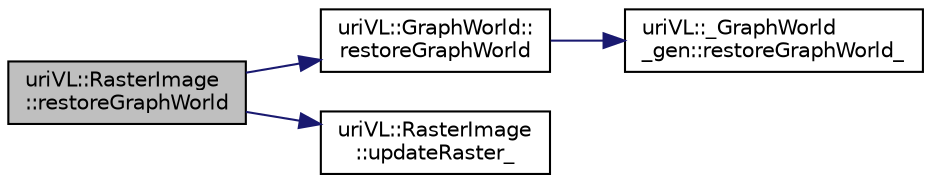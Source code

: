 digraph "uriVL::RasterImage::restoreGraphWorld"
{
  edge [fontname="Helvetica",fontsize="10",labelfontname="Helvetica",labelfontsize="10"];
  node [fontname="Helvetica",fontsize="10",shape=record];
  rankdir="LR";
  Node1 [label="uriVL::RasterImage\l::restoreGraphWorld",height=0.2,width=0.4,color="black", fillcolor="grey75", style="filled", fontcolor="black"];
  Node1 -> Node2 [color="midnightblue",fontsize="10",style="solid",fontname="Helvetica"];
  Node2 [label="uriVL::GraphWorld::\lrestoreGraphWorld",height=0.2,width=0.4,color="black", fillcolor="white", style="filled",URL="$classuriVL_1_1GraphWorld.html#ae228eb4f275c714fe721505e89afaacf",tooltip="Restores previous current GraphWorld and graphic device settings. "];
  Node2 -> Node3 [color="midnightblue",fontsize="10",style="solid",fontname="Helvetica"];
  Node3 [label="uriVL::_GraphWorld\l_gen::restoreGraphWorld_",height=0.2,width=0.4,color="black", fillcolor="white", style="filled",URL="$classuriVL_1_1__GraphWorld__gen.html#a4123c42bdd1d5b25b4c104b4a620487b",tooltip="Restores previous current _GraphWorld_gen and graphic device settings. "];
  Node1 -> Node4 [color="midnightblue",fontsize="10",style="solid",fontname="Helvetica"];
  Node4 [label="uriVL::RasterImage\l::updateRaster_",height=0.2,width=0.4,color="black", fillcolor="white", style="filled",URL="$classuriVL_1_1RasterImage.html#ae4a051897d08b9dcc9fa9cd4756460e6",tooltip="Updates the image&#39;s base raster (if it is not the reference). "];
}
